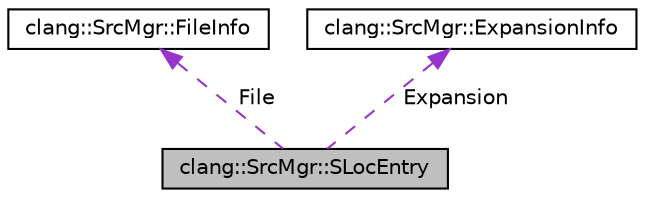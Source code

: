 digraph "clang::SrcMgr::SLocEntry"
{
 // LATEX_PDF_SIZE
  bgcolor="transparent";
  edge [fontname="Helvetica",fontsize="10",labelfontname="Helvetica",labelfontsize="10"];
  node [fontname="Helvetica",fontsize="10",shape=record];
  Node1 [label="clang::SrcMgr::SLocEntry",height=0.2,width=0.4,color="black", fillcolor="grey75", style="filled", fontcolor="black",tooltip="This is a discriminated union of FileInfo and ExpansionInfo."];
  Node2 -> Node1 [dir="back",color="darkorchid3",fontsize="10",style="dashed",label=" File" ,fontname="Helvetica"];
  Node2 [label="clang::SrcMgr::FileInfo",height=0.2,width=0.4,color="black",URL="$classclang_1_1SrcMgr_1_1FileInfo.html",tooltip="Information about a FileID, basically just the logical file that it represents and include stack info..."];
  Node3 -> Node1 [dir="back",color="darkorchid3",fontsize="10",style="dashed",label=" Expansion" ,fontname="Helvetica"];
  Node3 [label="clang::SrcMgr::ExpansionInfo",height=0.2,width=0.4,color="black",URL="$classclang_1_1SrcMgr_1_1ExpansionInfo.html",tooltip="Each ExpansionInfo encodes the expansion location - where the token was ultimately expanded,..."];
}
